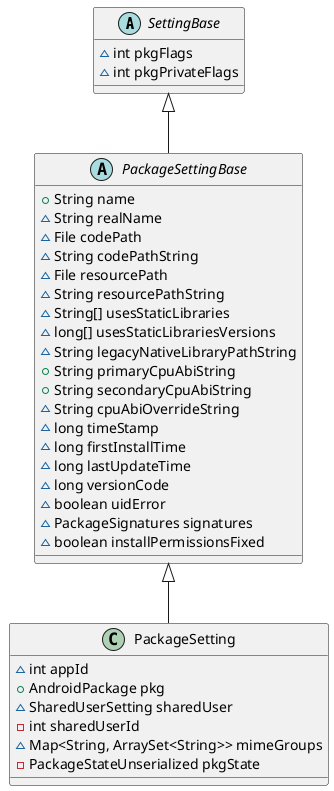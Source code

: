 @startuml
abstract class SettingBase {
    ~ int pkgFlags
    ~ int pkgPrivateFlags
}
abstract class PackageSettingBase {
    + String name
    ~ String realName
    ~ File codePath
    ~ String codePathString
    ~ File resourcePath
    ~ String resourcePathString
    ~ String[] usesStaticLibraries
    ~ long[] usesStaticLibrariesVersions
    ~ String legacyNativeLibraryPathString
    + String primaryCpuAbiString
    + String secondaryCpuAbiString
    ~ String cpuAbiOverrideString
    ~ long timeStamp
    ~ long firstInstallTime
    ~ long lastUpdateTime
    ~ long versionCode
    ~ boolean uidError
    ~ PackageSignatures signatures
    ~ boolean installPermissionsFixed
}
class PackageSetting {
    ~ int appId
    + AndroidPackage pkg
    ~ SharedUserSetting sharedUser
    - int sharedUserId
    ~ Map<String, ArraySet<String>> mimeGroups
    - PackageStateUnserialized pkgState
}
SettingBase <|-- PackageSettingBase
PackageSettingBase <|-- PackageSetting

@enduml
